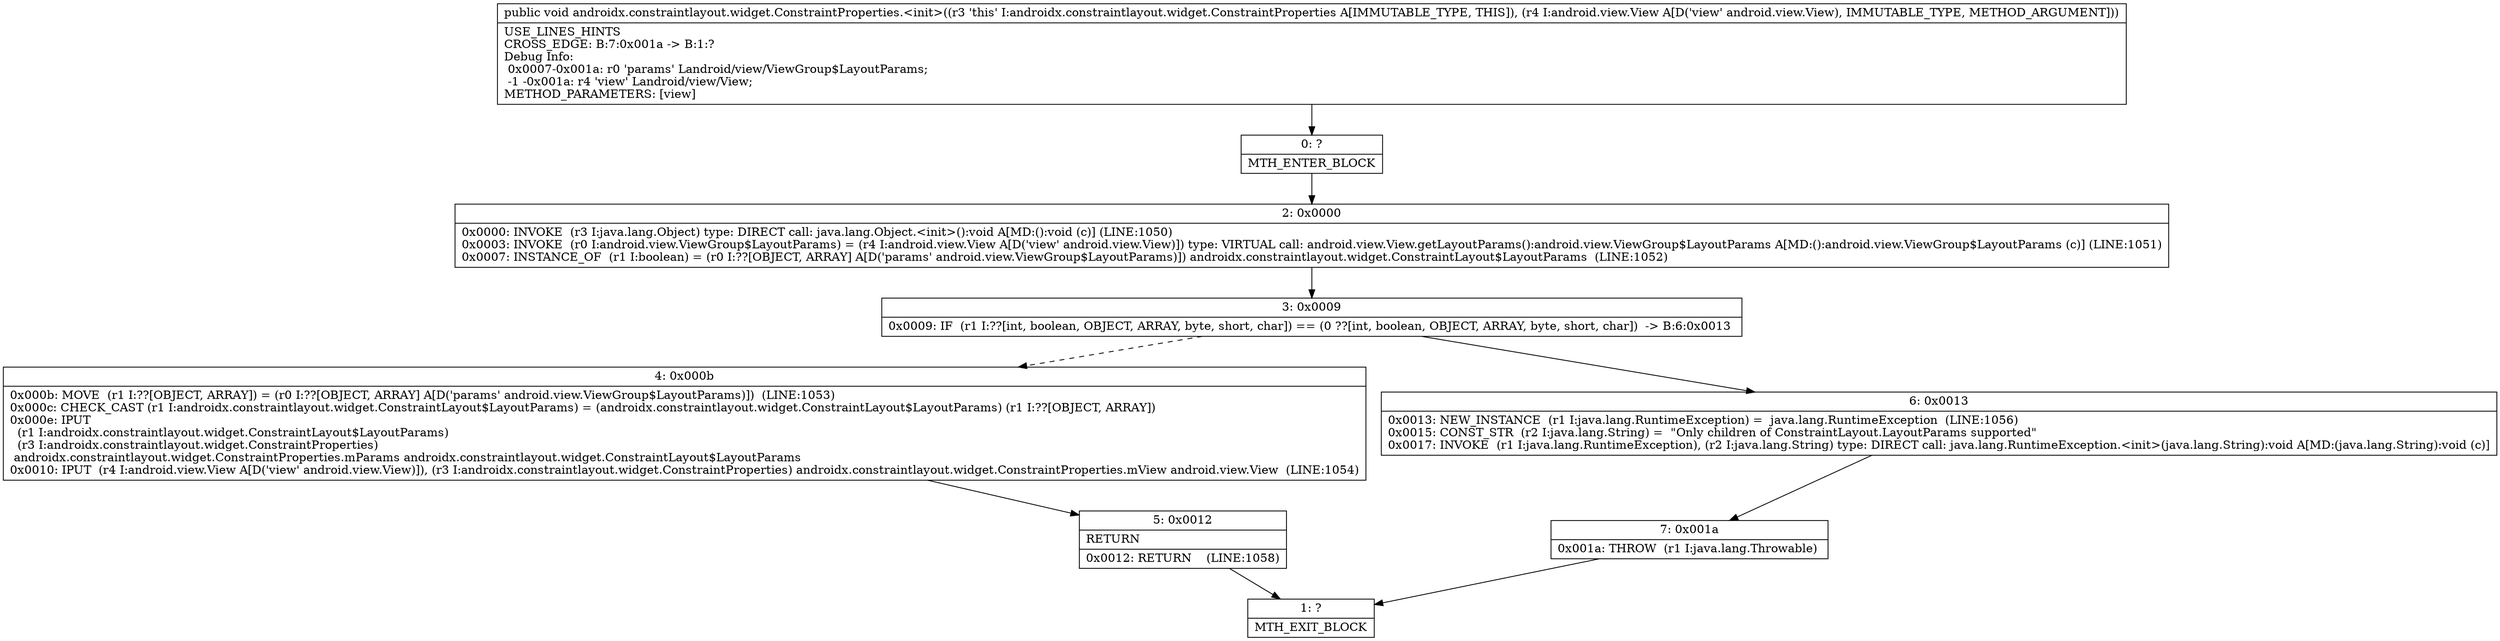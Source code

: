 digraph "CFG forandroidx.constraintlayout.widget.ConstraintProperties.\<init\>(Landroid\/view\/View;)V" {
Node_0 [shape=record,label="{0\:\ ?|MTH_ENTER_BLOCK\l}"];
Node_2 [shape=record,label="{2\:\ 0x0000|0x0000: INVOKE  (r3 I:java.lang.Object) type: DIRECT call: java.lang.Object.\<init\>():void A[MD:():void (c)] (LINE:1050)\l0x0003: INVOKE  (r0 I:android.view.ViewGroup$LayoutParams) = (r4 I:android.view.View A[D('view' android.view.View)]) type: VIRTUAL call: android.view.View.getLayoutParams():android.view.ViewGroup$LayoutParams A[MD:():android.view.ViewGroup$LayoutParams (c)] (LINE:1051)\l0x0007: INSTANCE_OF  (r1 I:boolean) = (r0 I:??[OBJECT, ARRAY] A[D('params' android.view.ViewGroup$LayoutParams)]) androidx.constraintlayout.widget.ConstraintLayout$LayoutParams  (LINE:1052)\l}"];
Node_3 [shape=record,label="{3\:\ 0x0009|0x0009: IF  (r1 I:??[int, boolean, OBJECT, ARRAY, byte, short, char]) == (0 ??[int, boolean, OBJECT, ARRAY, byte, short, char])  \-\> B:6:0x0013 \l}"];
Node_4 [shape=record,label="{4\:\ 0x000b|0x000b: MOVE  (r1 I:??[OBJECT, ARRAY]) = (r0 I:??[OBJECT, ARRAY] A[D('params' android.view.ViewGroup$LayoutParams)])  (LINE:1053)\l0x000c: CHECK_CAST (r1 I:androidx.constraintlayout.widget.ConstraintLayout$LayoutParams) = (androidx.constraintlayout.widget.ConstraintLayout$LayoutParams) (r1 I:??[OBJECT, ARRAY]) \l0x000e: IPUT  \l  (r1 I:androidx.constraintlayout.widget.ConstraintLayout$LayoutParams)\l  (r3 I:androidx.constraintlayout.widget.ConstraintProperties)\l androidx.constraintlayout.widget.ConstraintProperties.mParams androidx.constraintlayout.widget.ConstraintLayout$LayoutParams \l0x0010: IPUT  (r4 I:android.view.View A[D('view' android.view.View)]), (r3 I:androidx.constraintlayout.widget.ConstraintProperties) androidx.constraintlayout.widget.ConstraintProperties.mView android.view.View  (LINE:1054)\l}"];
Node_5 [shape=record,label="{5\:\ 0x0012|RETURN\l|0x0012: RETURN    (LINE:1058)\l}"];
Node_1 [shape=record,label="{1\:\ ?|MTH_EXIT_BLOCK\l}"];
Node_6 [shape=record,label="{6\:\ 0x0013|0x0013: NEW_INSTANCE  (r1 I:java.lang.RuntimeException) =  java.lang.RuntimeException  (LINE:1056)\l0x0015: CONST_STR  (r2 I:java.lang.String) =  \"Only children of ConstraintLayout.LayoutParams supported\" \l0x0017: INVOKE  (r1 I:java.lang.RuntimeException), (r2 I:java.lang.String) type: DIRECT call: java.lang.RuntimeException.\<init\>(java.lang.String):void A[MD:(java.lang.String):void (c)]\l}"];
Node_7 [shape=record,label="{7\:\ 0x001a|0x001a: THROW  (r1 I:java.lang.Throwable) \l}"];
MethodNode[shape=record,label="{public void androidx.constraintlayout.widget.ConstraintProperties.\<init\>((r3 'this' I:androidx.constraintlayout.widget.ConstraintProperties A[IMMUTABLE_TYPE, THIS]), (r4 I:android.view.View A[D('view' android.view.View), IMMUTABLE_TYPE, METHOD_ARGUMENT]))  | USE_LINES_HINTS\lCROSS_EDGE: B:7:0x001a \-\> B:1:?\lDebug Info:\l  0x0007\-0x001a: r0 'params' Landroid\/view\/ViewGroup$LayoutParams;\l  \-1 \-0x001a: r4 'view' Landroid\/view\/View;\lMETHOD_PARAMETERS: [view]\l}"];
MethodNode -> Node_0;Node_0 -> Node_2;
Node_2 -> Node_3;
Node_3 -> Node_4[style=dashed];
Node_3 -> Node_6;
Node_4 -> Node_5;
Node_5 -> Node_1;
Node_6 -> Node_7;
Node_7 -> Node_1;
}

